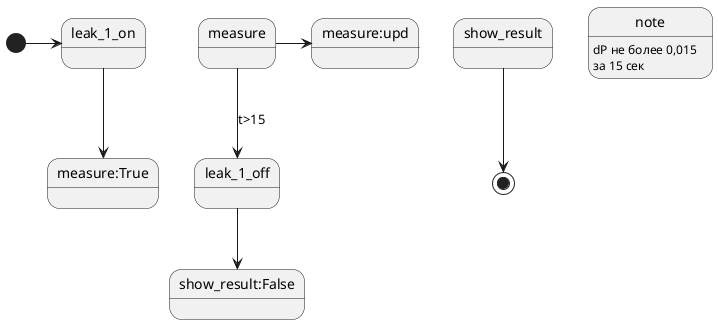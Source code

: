 @startuml
[*]->leak_1_on
leak_1_on-->measure:True
measure->measure:upd
measure-->leak_1_off:t>15
leak_1_off-->show_result:False
show_result-->[*]
note:dP не более 0,015
note:за 15 сек
@enduml
